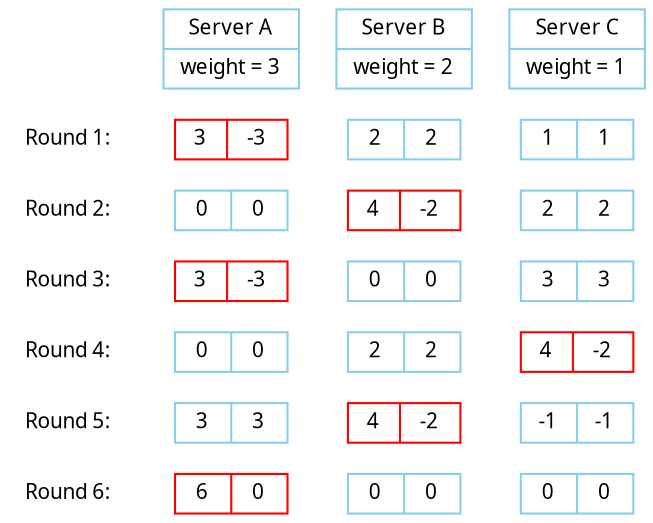 digraph ngx_round_robin_algorithm {
   rankdir=TB;
   ranksep = 0.2;

   node [shape=record, color=skyblue, fontname="Verdana", fontsize=10];
   edge [color=none, fontname="Verdana", fontsize=10];

   R0 [label="", color=none];
   A0 [label="{Server A| weight = 3}"];
   B0 [label="{Server B| weight = 2}"];
   C0 [label="{Server C| weight = 1}"];

   node [height=0.2];

   A1 [label="3|-3", color=red];
   B1 [label="2|2"];
   C1 [label="1|1"];

   A2 [label="0|0"];
   B2 [label="4|-2", color=red];
   C2 [label="2|2"];

   A3 [label="3|-3", color=red];
   B3 [label="0|0"];
   C3 [label="3|3"];

   A4 [label="0|0"];
   B4 [label="2|2"];
   C4 [label="4|-2", color=red];

   A5 [label="3|3"];
   B5 [label="4|-2", color=red];
   C5 [label="-1|-1"];

   A6 [label="6|0", color=red];
   B6 [label="0|0"];
   C6 [label="0|0"];

   node [color=none];
   R0 -> "Round 1:" -> "Round 2:" -> "Round 3:" -> "Round 4:" -> "Round 5:" -> "Round 6:";
   A0 -> A1 -> A2 -> A3 -> A4 -> A5 -> A6;
   B0 -> B1 -> B2 -> B3 -> B4 -> B5 -> B6;
   C0 -> C1 -> C2 -> C3 -> C4 -> C5 -> C6;

}